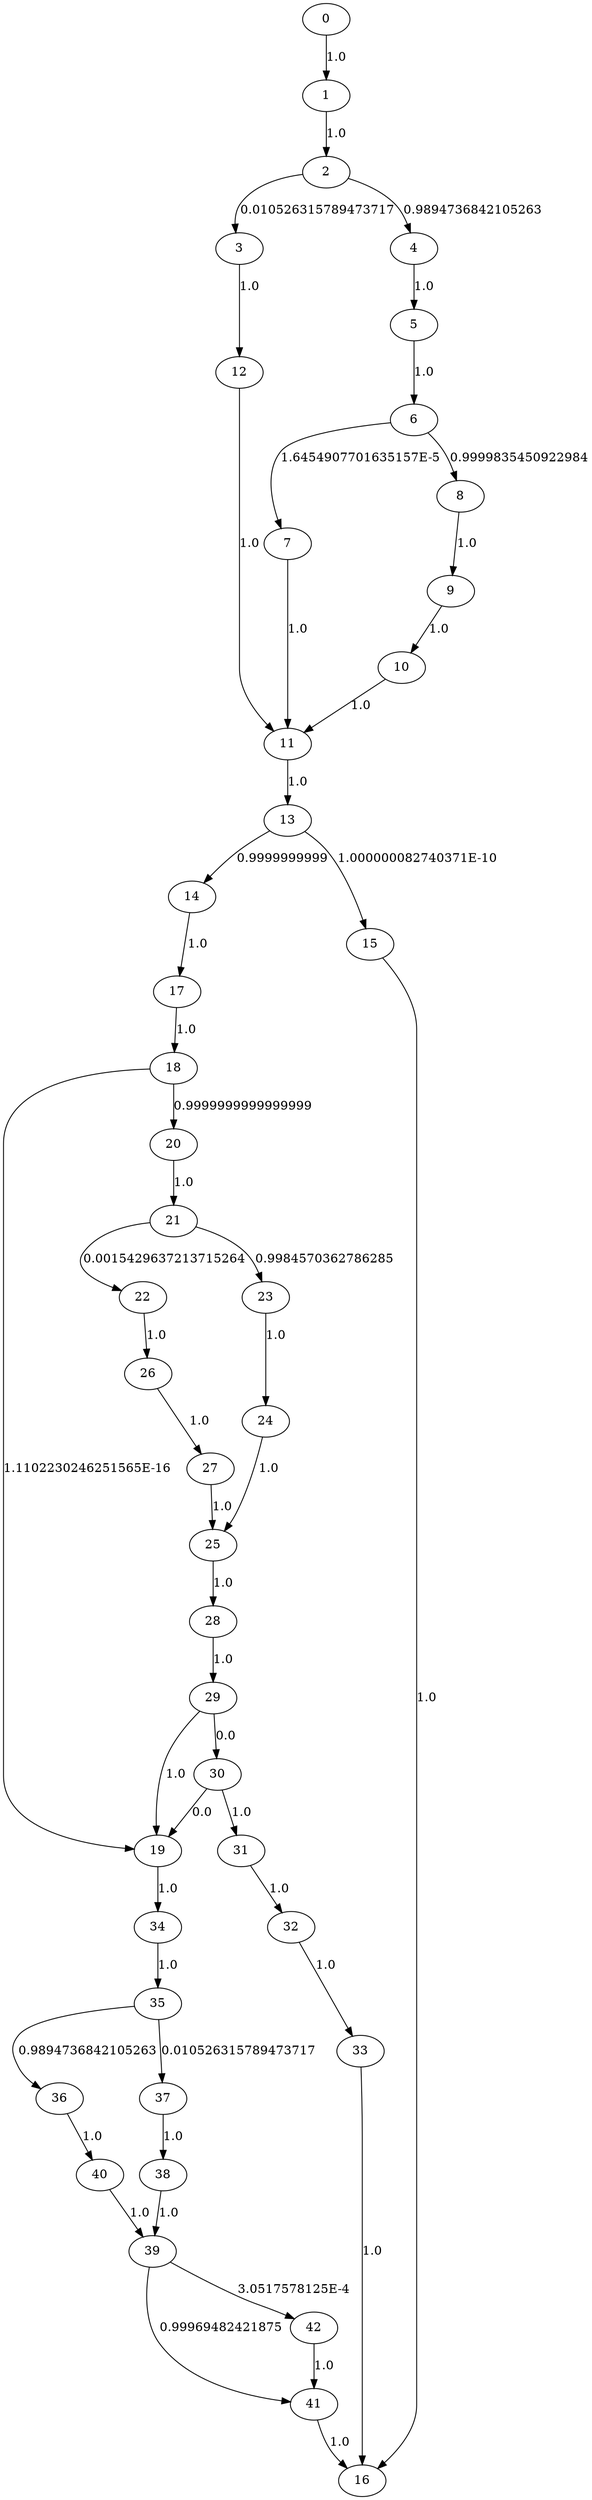 digraph {
	0 -> 1[label= "1.0"];
	1 -> 2[label= "1.0"];
	2 -> 3[label= "0.010526315789473717"];
	2 -> 4[label= "0.9894736842105263"];
	4 -> 5[label= "1.0"];
	5 -> 6[label= "1.0"];
	6 -> 7[label= "1.6454907701635157E-5"];
	6 -> 8[label= "0.9999835450922984"];
	8 -> 9[label= "1.0"];
	9 -> 10[label= "1.0"];
	10 -> 11[label= "1.0"];
	7 -> 11[label= "1.0"];
	3 -> 12[label= "1.0"];
	12 -> 11[label= "1.0"];
	11 -> 13[label= "1.0"];
	13 -> 14[label= "0.9999999999"];
	13 -> 15[label= "1.000000082740371E-10"];
	15 -> 16[label= "1.0"];
	14 -> 17[label= "1.0"];
	17 -> 18[label= "1.0"];
	18 -> 19[label= "1.1102230246251565E-16"];
	18 -> 20[label= "0.9999999999999999"];
	20 -> 21[label= "1.0"];
	21 -> 22[label= "0.0015429637213715264"];
	21 -> 23[label= "0.9984570362786285"];
	23 -> 24[label= "1.0"];
	24 -> 25[label= "1.0"];
	22 -> 26[label= "1.0"];
	26 -> 27[label= "1.0"];
	27 -> 25[label= "1.0"];
	25 -> 28[label= "1.0"];
	28 -> 29[label= "1.0"];
	29 -> 19[label= "1.0"];
	29 -> 30[label= "0.0"];
	30 -> 19[label= "0.0"];
	30 -> 31[label= "1.0"];
	31 -> 32[label= "1.0"];
	32 -> 33[label= "1.0"];
	33 -> 16[label= "1.0"];
	19 -> 34[label= "1.0"];
	34 -> 35[label= "1.0"];
	35 -> 36[label= "0.9894736842105263"];
	35 -> 37[label= "0.010526315789473717"];
	37 -> 38[label= "1.0"];
	38 -> 39[label= "1.0"];
	36 -> 40[label= "1.0"];
	40 -> 39[label= "1.0"];
	39 -> 41[label= "0.99969482421875"];
	39 -> 42[label= "3.0517578125E-4"];
	42 -> 41[label= "1.0"];
	41 -> 16[label= "1.0"];
}